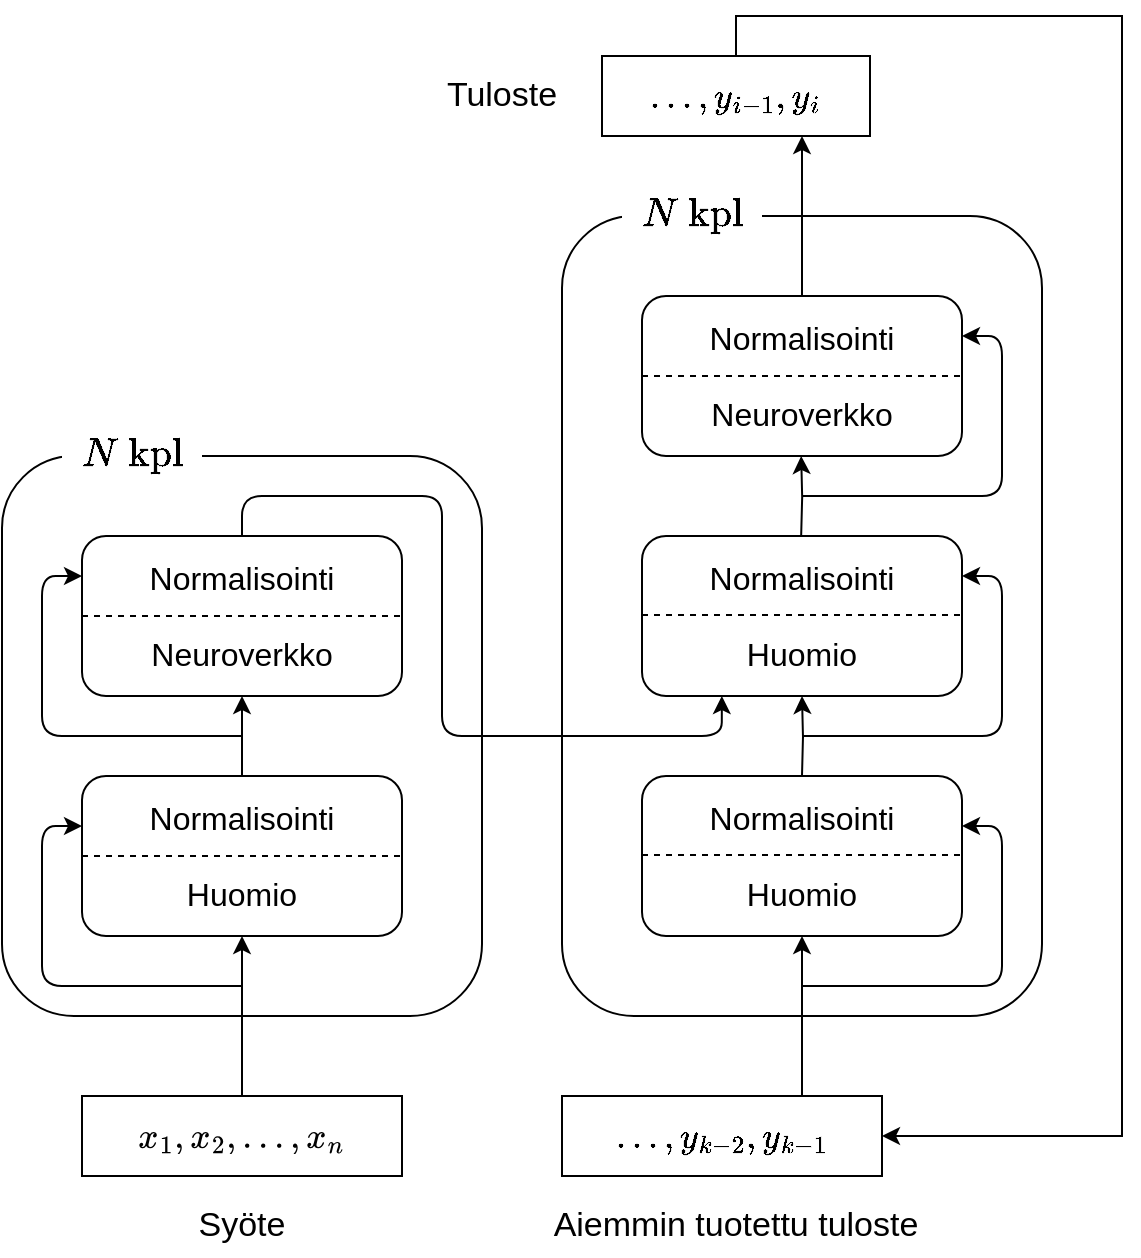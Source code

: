 <mxfile version="21.3.2" type="github">
  <diagram name="Sivu-1" id="GMaKvx0z-_WbxwCyOCGv">
    <mxGraphModel dx="1222" dy="649" grid="1" gridSize="10" guides="1" tooltips="1" connect="1" arrows="1" fold="1" page="1" pageScale="1" pageWidth="827" pageHeight="1169" math="1" shadow="0">
      <root>
        <mxCell id="0" />
        <mxCell id="1" parent="0" />
        <mxCell id="7PYKrdhhIDAXLN2S15Va-42" style="edgeStyle=orthogonalEdgeStyle;rounded=1;orthogonalLoop=1;jettySize=auto;html=1;exitX=1;exitY=0.25;exitDx=0;exitDy=0;entryX=1;entryY=0.25;entryDx=0;entryDy=0;" parent="1" target="7PYKrdhhIDAXLN2S15Va-36" edge="1">
          <mxGeometry relative="1" as="geometry">
            <mxPoint x="520" y="420" as="sourcePoint" />
            <Array as="points">
              <mxPoint x="620" y="420" />
              <mxPoint x="620" y="340" />
            </Array>
          </mxGeometry>
        </mxCell>
        <mxCell id="7PYKrdhhIDAXLN2S15Va-36" value="&lt;div style=&quot;font-size: 16px;&quot;&gt;&lt;font style=&quot;font-size: 16px;&quot;&gt;Normalisointi&lt;/font&gt;&lt;/div&gt;&lt;div style=&quot;font-size: 16px;&quot;&gt;&lt;font style=&quot;font-size: 16px;&quot;&gt;&lt;br&gt;&lt;/font&gt;&lt;/div&gt;&lt;div style=&quot;font-size: 16px;&quot;&gt;&lt;font style=&quot;font-size: 16px;&quot;&gt;Neuroverkko&lt;font style=&quot;font-size: 16px;&quot;&gt;&lt;br&gt;&lt;/font&gt;&lt;/font&gt;&lt;/div&gt;" style="rounded=1;whiteSpace=wrap;html=1;" parent="1" vertex="1">
          <mxGeometry x="440" y="320" width="160" height="80" as="geometry" />
        </mxCell>
        <mxCell id="7PYKrdhhIDAXLN2S15Va-35" value="&lt;div style=&quot;font-size: 16px;&quot;&gt;&lt;font style=&quot;font-size: 16px;&quot;&gt;Normalisointi&lt;/font&gt;&lt;/div&gt;&lt;div style=&quot;font-size: 16px;&quot;&gt;&lt;font style=&quot;font-size: 16px;&quot;&gt;&lt;br&gt;&lt;/font&gt;&lt;/div&gt;&lt;div style=&quot;font-size: 16px;&quot;&gt;&lt;font style=&quot;font-size: 16px;&quot;&gt;Huomio&lt;font style=&quot;font-size: 16px;&quot;&gt;&lt;br&gt;&lt;/font&gt;&lt;/font&gt;&lt;/div&gt;" style="rounded=1;whiteSpace=wrap;html=1;" parent="1" vertex="1">
          <mxGeometry x="440" y="440" width="160" height="80" as="geometry" />
        </mxCell>
        <mxCell id="7PYKrdhhIDAXLN2S15Va-34" value="&lt;div style=&quot;font-size: 16px;&quot;&gt;&lt;font style=&quot;font-size: 16px;&quot;&gt;Normalisointi&lt;/font&gt;&lt;/div&gt;&lt;div style=&quot;font-size: 16px;&quot;&gt;&lt;font style=&quot;font-size: 16px;&quot;&gt;&lt;br&gt;&lt;/font&gt;&lt;/div&gt;&lt;div style=&quot;font-size: 16px;&quot;&gt;&lt;font style=&quot;font-size: 16px;&quot;&gt;Huomio&lt;font style=&quot;font-size: 16px;&quot;&gt;&lt;br&gt;&lt;/font&gt;&lt;/font&gt;&lt;/div&gt;" style="rounded=1;whiteSpace=wrap;html=1;" parent="1" vertex="1">
          <mxGeometry x="440" y="560" width="160" height="80" as="geometry" />
        </mxCell>
        <mxCell id="7PYKrdhhIDAXLN2S15Va-33" value="&lt;div style=&quot;font-size: 16px;&quot;&gt;&lt;font style=&quot;font-size: 16px;&quot;&gt;Normalisointi&lt;/font&gt;&lt;/div&gt;&lt;div style=&quot;font-size: 16px;&quot;&gt;&lt;font style=&quot;font-size: 16px;&quot;&gt;&lt;br&gt;&lt;/font&gt;&lt;/div&gt;&lt;div style=&quot;font-size: 16px;&quot;&gt;&lt;font style=&quot;font-size: 16px;&quot;&gt;Huomio&lt;font style=&quot;font-size: 16px;&quot;&gt;&lt;br&gt;&lt;/font&gt;&lt;/font&gt;&lt;/div&gt;" style="rounded=1;whiteSpace=wrap;html=1;" parent="1" vertex="1">
          <mxGeometry x="160" y="560" width="160" height="80" as="geometry" />
        </mxCell>
        <mxCell id="7PYKrdhhIDAXLN2S15Va-39" style="edgeStyle=orthogonalEdgeStyle;rounded=1;orthogonalLoop=1;jettySize=auto;html=1;exitX=0.5;exitY=0;exitDx=0;exitDy=0;entryX=0.333;entryY=0.6;entryDx=0;entryDy=0;entryPerimeter=0;" parent="1" source="7PYKrdhhIDAXLN2S15Va-3" edge="1">
          <mxGeometry relative="1" as="geometry">
            <mxPoint x="479.92" y="520" as="targetPoint" />
            <Array as="points">
              <mxPoint x="240" y="420" />
              <mxPoint x="340" y="420" />
              <mxPoint x="340" y="540" />
              <mxPoint x="480" y="540" />
            </Array>
          </mxGeometry>
        </mxCell>
        <mxCell id="7PYKrdhhIDAXLN2S15Va-48" style="edgeStyle=orthogonalEdgeStyle;rounded=1;orthogonalLoop=1;jettySize=auto;html=1;entryX=0;entryY=0.25;entryDx=0;entryDy=0;" parent="1" target="7PYKrdhhIDAXLN2S15Va-3" edge="1">
          <mxGeometry relative="1" as="geometry">
            <mxPoint x="240" y="540" as="sourcePoint" />
            <Array as="points">
              <mxPoint x="140" y="540" />
              <mxPoint x="140" y="460" />
            </Array>
          </mxGeometry>
        </mxCell>
        <mxCell id="7PYKrdhhIDAXLN2S15Va-3" value="&lt;div style=&quot;font-size: 16px;&quot;&gt;&lt;font style=&quot;font-size: 16px;&quot;&gt;Normalisointi&lt;/font&gt;&lt;/div&gt;&lt;div style=&quot;font-size: 16px;&quot;&gt;&lt;font style=&quot;font-size: 16px;&quot;&gt;&lt;br&gt;&lt;/font&gt;&lt;/div&gt;&lt;div style=&quot;font-size: 16px;&quot;&gt;&lt;font style=&quot;font-size: 16px;&quot;&gt;Neuroverkko&lt;br&gt;&lt;/font&gt;&lt;/div&gt;" style="rounded=1;whiteSpace=wrap;html=1;" parent="1" vertex="1">
          <mxGeometry x="160" y="440" width="160" height="80" as="geometry" />
        </mxCell>
        <mxCell id="7PYKrdhhIDAXLN2S15Va-24" style="edgeStyle=orthogonalEdgeStyle;rounded=0;orthogonalLoop=1;jettySize=auto;html=1;exitX=0.5;exitY=0;exitDx=0;exitDy=0;entryX=0.5;entryY=1;entryDx=0;entryDy=0;" parent="1" edge="1">
          <mxGeometry relative="1" as="geometry">
            <mxPoint x="520" y="560" as="sourcePoint" />
            <mxPoint x="520" y="520" as="targetPoint" />
          </mxGeometry>
        </mxCell>
        <mxCell id="7PYKrdhhIDAXLN2S15Va-26" style="edgeStyle=orthogonalEdgeStyle;rounded=0;orthogonalLoop=1;jettySize=auto;html=1;entryX=0.5;entryY=1;entryDx=0;entryDy=0;exitX=0.75;exitY=0;exitDx=0;exitDy=0;" parent="1" edge="1">
          <mxGeometry relative="1" as="geometry">
            <mxPoint x="520" y="640" as="targetPoint" />
            <mxPoint x="520" y="720" as="sourcePoint" />
          </mxGeometry>
        </mxCell>
        <mxCell id="7PYKrdhhIDAXLN2S15Va-31" style="edgeStyle=orthogonalEdgeStyle;rounded=0;orthogonalLoop=1;jettySize=auto;html=1;exitX=0.5;exitY=0;exitDx=0;exitDy=0;" parent="1" edge="1">
          <mxGeometry relative="1" as="geometry">
            <mxPoint x="520" y="240" as="targetPoint" />
            <mxPoint x="520" y="320" as="sourcePoint" />
          </mxGeometry>
        </mxCell>
        <mxCell id="7PYKrdhhIDAXLN2S15Va-25" style="edgeStyle=orthogonalEdgeStyle;rounded=0;orthogonalLoop=1;jettySize=auto;html=1;exitX=0.5;exitY=0;exitDx=0;exitDy=0;entryX=0.5;entryY=1;entryDx=0;entryDy=0;" parent="1" edge="1">
          <mxGeometry relative="1" as="geometry">
            <mxPoint x="519.58" y="440" as="sourcePoint" />
            <mxPoint x="519.58" y="400" as="targetPoint" />
          </mxGeometry>
        </mxCell>
        <mxCell id="7PYKrdhhIDAXLN2S15Va-9" value="" style="endArrow=classic;html=1;rounded=0;entryX=0.5;entryY=1;entryDx=0;entryDy=0;exitX=0.5;exitY=0;exitDx=0;exitDy=0;" parent="1" target="7PYKrdhhIDAXLN2S15Va-3" edge="1">
          <mxGeometry width="50" height="50" relative="1" as="geometry">
            <mxPoint x="240" y="560" as="sourcePoint" />
            <mxPoint x="480" y="490" as="targetPoint" />
          </mxGeometry>
        </mxCell>
        <mxCell id="7PYKrdhhIDAXLN2S15Va-10" value="" style="endArrow=classic;html=1;rounded=0;entryX=0.5;entryY=1;entryDx=0;entryDy=0;" parent="1" edge="1">
          <mxGeometry width="50" height="50" relative="1" as="geometry">
            <mxPoint x="240" y="720" as="sourcePoint" />
            <mxPoint x="240" y="640" as="targetPoint" />
          </mxGeometry>
        </mxCell>
        <mxCell id="7PYKrdhhIDAXLN2S15Va-15" value="" style="endArrow=none;dashed=1;html=1;rounded=0;exitX=0;exitY=0.5;exitDx=0;exitDy=0;entryX=1;entryY=0.5;entryDx=0;entryDy=0;" parent="1" edge="1">
          <mxGeometry width="50" height="50" relative="1" as="geometry">
            <mxPoint x="160" y="600" as="sourcePoint" />
            <mxPoint x="320" y="600" as="targetPoint" />
          </mxGeometry>
        </mxCell>
        <mxCell id="7PYKrdhhIDAXLN2S15Va-16" value="" style="endArrow=none;dashed=1;html=1;rounded=0;exitX=0;exitY=0.5;exitDx=0;exitDy=0;entryX=1;entryY=0.5;entryDx=0;entryDy=0;" parent="1" source="7PYKrdhhIDAXLN2S15Va-3" target="7PYKrdhhIDAXLN2S15Va-3" edge="1">
          <mxGeometry width="50" height="50" relative="1" as="geometry">
            <mxPoint x="350" y="570" as="sourcePoint" />
            <mxPoint x="400" y="520" as="targetPoint" />
          </mxGeometry>
        </mxCell>
        <mxCell id="7PYKrdhhIDAXLN2S15Va-21" value="" style="endArrow=none;dashed=1;html=1;rounded=0;exitX=0;exitY=0.5;exitDx=0;exitDy=0;entryX=1;entryY=0.5;entryDx=0;entryDy=0;" parent="1" edge="1">
          <mxGeometry width="50" height="50" relative="1" as="geometry">
            <mxPoint x="440" y="360" as="sourcePoint" />
            <mxPoint x="600" y="360" as="targetPoint" />
          </mxGeometry>
        </mxCell>
        <mxCell id="7PYKrdhhIDAXLN2S15Va-22" value="" style="endArrow=none;dashed=1;html=1;rounded=0;exitX=0;exitY=0.5;exitDx=0;exitDy=0;entryX=1;entryY=0.5;entryDx=0;entryDy=0;" parent="1" edge="1">
          <mxGeometry width="50" height="50" relative="1" as="geometry">
            <mxPoint x="440" y="479.5" as="sourcePoint" />
            <mxPoint x="600" y="479.5" as="targetPoint" />
          </mxGeometry>
        </mxCell>
        <mxCell id="7PYKrdhhIDAXLN2S15Va-23" value="" style="endArrow=none;dashed=1;html=1;rounded=0;exitX=0;exitY=0.5;exitDx=0;exitDy=0;entryX=1;entryY=0.5;entryDx=0;entryDy=0;" parent="1" edge="1">
          <mxGeometry width="50" height="50" relative="1" as="geometry">
            <mxPoint x="440" y="599.5" as="sourcePoint" />
            <mxPoint x="600" y="599.5" as="targetPoint" />
          </mxGeometry>
        </mxCell>
        <mxCell id="7PYKrdhhIDAXLN2S15Va-43" style="edgeStyle=orthogonalEdgeStyle;rounded=1;orthogonalLoop=1;jettySize=auto;html=1;exitX=1;exitY=0.25;exitDx=0;exitDy=0;entryX=1;entryY=0.25;entryDx=0;entryDy=0;" parent="1" edge="1">
          <mxGeometry relative="1" as="geometry">
            <mxPoint x="600" y="460" as="targetPoint" />
            <mxPoint x="520" y="540" as="sourcePoint" />
            <Array as="points">
              <mxPoint x="620" y="540" />
              <mxPoint x="620" y="460" />
            </Array>
          </mxGeometry>
        </mxCell>
        <mxCell id="7PYKrdhhIDAXLN2S15Va-44" style="edgeStyle=orthogonalEdgeStyle;rounded=1;orthogonalLoop=1;jettySize=auto;html=1;exitX=1;exitY=0.25;exitDx=0;exitDy=0;entryX=1;entryY=0.25;entryDx=0;entryDy=0;" parent="1" edge="1">
          <mxGeometry relative="1" as="geometry">
            <mxPoint x="600" y="585" as="targetPoint" />
            <mxPoint x="520" y="665" as="sourcePoint" />
            <Array as="points">
              <mxPoint x="620" y="665" />
              <mxPoint x="620" y="585" />
            </Array>
          </mxGeometry>
        </mxCell>
        <mxCell id="7PYKrdhhIDAXLN2S15Va-49" style="edgeStyle=orthogonalEdgeStyle;rounded=1;orthogonalLoop=1;jettySize=auto;html=1;entryX=0;entryY=0.25;entryDx=0;entryDy=0;" parent="1" edge="1">
          <mxGeometry relative="1" as="geometry">
            <mxPoint x="160" y="585" as="targetPoint" />
            <mxPoint x="240" y="665" as="sourcePoint" />
            <Array as="points">
              <mxPoint x="140" y="665" />
              <mxPoint x="140" y="585" />
            </Array>
          </mxGeometry>
        </mxCell>
        <mxCell id="7PYKrdhhIDAXLN2S15Va-50" value="" style="rounded=1;whiteSpace=wrap;html=1;fillColor=none;" parent="1" vertex="1">
          <mxGeometry x="120" y="400" width="240" height="280" as="geometry" />
        </mxCell>
        <mxCell id="7PYKrdhhIDAXLN2S15Va-51" value="" style="rounded=1;whiteSpace=wrap;html=1;fillColor=none;" parent="1" vertex="1">
          <mxGeometry x="400" y="280" width="240" height="400" as="geometry" />
        </mxCell>
        <mxCell id="Tz3jFz0AzKm_h4EaVXFq-5" style="edgeStyle=orthogonalEdgeStyle;rounded=0;orthogonalLoop=1;jettySize=auto;html=1;exitX=0.5;exitY=0;exitDx=0;exitDy=0;" parent="1" source="Tz3jFz0AzKm_h4EaVXFq-4" edge="1">
          <mxGeometry relative="1" as="geometry">
            <mxPoint x="560" y="740" as="targetPoint" />
            <Array as="points">
              <mxPoint x="487" y="180" />
              <mxPoint x="680" y="180" />
            </Array>
          </mxGeometry>
        </mxCell>
        <mxCell id="Tz3jFz0AzKm_h4EaVXFq-4" value="&lt;div style=&quot;font-size: 13px;&quot;&gt;&lt;font style=&quot;font-size: 15px;&quot;&gt;$$\dots, y_{i-1}, y_{i}$$&lt;/font&gt;&lt;/div&gt;" style="rounded=0;whiteSpace=wrap;html=1;" parent="1" vertex="1">
          <mxGeometry x="420" y="200" width="134" height="40" as="geometry" />
        </mxCell>
        <mxCell id="Tz3jFz0AzKm_h4EaVXFq-6" value="&lt;font style=&quot;font-size: 15px;&quot;&gt;&lt;svg xmlns:xlink=&quot;http://www.w3.org/1999/xlink&quot; viewBox=&quot;0 -442 5769 636&quot; role=&quot;img&quot; height=&quot;1.439ex&quot; width=&quot;13.052ex&quot; xmlns=&quot;http://www.w3.org/2000/svg&quot; style=&quot;vertical-align: -0.439ex;&quot;&gt;&lt;defs&gt;&lt;path d=&quot;M52 289Q59 331 106 386T222 442Q257 442 286 424T329 379Q371 442 430 442Q467 442 494 420T522 361Q522 332 508 314T481 292T458 288Q439 288 427 299T415 328Q415 374 465 391Q454 404 425 404Q412 404 406 402Q368 386 350 336Q290 115 290 78Q290 50 306 38T341 26Q378 26 414 59T463 140Q466 150 469 151T485 153H489Q504 153 504 145Q504 144 502 134Q486 77 440 33T333 -11Q263 -11 227 52Q186 -10 133 -10H127Q78 -10 57 16T35 71Q35 103 54 123T99 143Q142 143 142 101Q142 81 130 66T107 46T94 41L91 40Q91 39 97 36T113 29T132 26Q168 26 194 71Q203 87 217 139T245 247T261 313Q266 340 266 352Q266 380 251 392T217 404Q177 404 142 372T93 290Q91 281 88 280T72 278H58Q52 284 52 289Z&quot; id=&quot;MJX-2-TEX-I-1D465&quot;&gt;&lt;/path&gt;&lt;path d=&quot;M213 578L200 573Q186 568 160 563T102 556H83V602H102Q149 604 189 617T245 641T273 663Q275 666 285 666Q294 666 302 660V361L303 61Q310 54 315 52T339 48T401 46H427V0H416Q395 3 257 3Q121 3 100 0H88V46H114Q136 46 152 46T177 47T193 50T201 52T207 57T213 61V578Z&quot; id=&quot;MJX-2-TEX-N-31&quot;&gt;&lt;/path&gt;&lt;path d=&quot;M78 35T78 60T94 103T137 121Q165 121 187 96T210 8Q210 -27 201 -60T180 -117T154 -158T130 -185T117 -194Q113 -194 104 -185T95 -172Q95 -168 106 -156T131 -126T157 -76T173 -3V9L172 8Q170 7 167 6T161 3T152 1T140 0Q113 0 96 17Z&quot; id=&quot;MJX-2-TEX-N-2C&quot;&gt;&lt;/path&gt;&lt;path d=&quot;M109 429Q82 429 66 447T50 491Q50 562 103 614T235 666Q326 666 387 610T449 465Q449 422 429 383T381 315T301 241Q265 210 201 149L142 93L218 92Q375 92 385 97Q392 99 409 186V189H449V186Q448 183 436 95T421 3V0H50V19V31Q50 38 56 46T86 81Q115 113 136 137Q145 147 170 174T204 211T233 244T261 278T284 308T305 340T320 369T333 401T340 431T343 464Q343 527 309 573T212 619Q179 619 154 602T119 569T109 550Q109 549 114 549Q132 549 151 535T170 489Q170 464 154 447T109 429Z&quot; id=&quot;MJX-2-TEX-N-32&quot;&gt;&lt;/path&gt;&lt;path d=&quot;M78 60Q78 84 95 102T138 120Q162 120 180 104T199 61Q199 36 182 18T139 0T96 17T78 60ZM525 60Q525 84 542 102T585 120Q609 120 627 104T646 61Q646 36 629 18T586 0T543 17T525 60ZM972 60Q972 84 989 102T1032 120Q1056 120 1074 104T1093 61Q1093 36 1076 18T1033 0T990 17T972 60Z&quot; id=&quot;MJX-2-TEX-N-2026&quot;&gt;&lt;/path&gt;&lt;path d=&quot;M21 287Q22 293 24 303T36 341T56 388T89 425T135 442Q171 442 195 424T225 390T231 369Q231 367 232 367L243 378Q304 442 382 442Q436 442 469 415T503 336T465 179T427 52Q427 26 444 26Q450 26 453 27Q482 32 505 65T540 145Q542 153 560 153Q580 153 580 145Q580 144 576 130Q568 101 554 73T508 17T439 -10Q392 -10 371 17T350 73Q350 92 386 193T423 345Q423 404 379 404H374Q288 404 229 303L222 291L189 157Q156 26 151 16Q138 -11 108 -11Q95 -11 87 -5T76 7T74 17Q74 30 112 180T152 343Q153 348 153 366Q153 405 129 405Q91 405 66 305Q60 285 60 284Q58 278 41 278H27Q21 284 21 287Z&quot; id=&quot;MJX-2-TEX-I-1D45B&quot;&gt;&lt;/path&gt;&lt;/defs&gt;&lt;g transform=&quot;scale(1,-1)&quot; stroke-width=&quot;0&quot; fill=&quot;currentColor&quot; stroke=&quot;currentColor&quot;&gt;&lt;g data-mml-node=&quot;math&quot;&gt;&lt;g data-mml-node=&quot;msub&quot;&gt;&lt;g data-mml-node=&quot;mi&quot;&gt;&lt;use xlink:href=&quot;#MJX-2-TEX-I-1D465&quot; data-c=&quot;1D465&quot;&gt;&lt;/use&gt;&lt;/g&gt;&lt;g transform=&quot;translate(605,-150) scale(0.707)&quot; data-mml-node=&quot;mn&quot;&gt;&lt;use xlink:href=&quot;#MJX-2-TEX-N-31&quot; data-c=&quot;31&quot;&gt;&lt;/use&gt;&lt;/g&gt;&lt;/g&gt;&lt;g transform=&quot;translate(1008.6,0)&quot; data-mml-node=&quot;mo&quot;&gt;&lt;use xlink:href=&quot;#MJX-2-TEX-N-2C&quot; data-c=&quot;2C&quot;&gt;&lt;/use&gt;&lt;/g&gt;&lt;g transform=&quot;translate(1453.2,0)&quot; data-mml-node=&quot;msub&quot;&gt;&lt;g data-mml-node=&quot;mi&quot;&gt;&lt;use xlink:href=&quot;#MJX-2-TEX-I-1D465&quot; data-c=&quot;1D465&quot;&gt;&lt;/use&gt;&lt;/g&gt;&lt;g transform=&quot;translate(605,-150) scale(0.707)&quot; data-mml-node=&quot;mn&quot;&gt;&lt;use xlink:href=&quot;#MJX-2-TEX-N-32&quot; data-c=&quot;32&quot;&gt;&lt;/use&gt;&lt;/g&gt;&lt;/g&gt;&lt;g transform=&quot;translate(2461.8,0)&quot; data-mml-node=&quot;mo&quot;&gt;&lt;use xlink:href=&quot;#MJX-2-TEX-N-2C&quot; data-c=&quot;2C&quot;&gt;&lt;/use&gt;&lt;/g&gt;&lt;g transform=&quot;translate(2906.4,0)&quot; data-mml-node=&quot;mo&quot;&gt;&lt;use xlink:href=&quot;#MJX-2-TEX-N-2026&quot; data-c=&quot;2026&quot;&gt;&lt;/use&gt;&lt;/g&gt;&lt;g transform=&quot;translate(4245.1,0)&quot; data-mml-node=&quot;mo&quot;&gt;&lt;use xlink:href=&quot;#MJX-2-TEX-N-2C&quot; data-c=&quot;2C&quot;&gt;&lt;/use&gt;&lt;/g&gt;&lt;g transform=&quot;translate(4689.8,0)&quot; data-mml-node=&quot;msub&quot;&gt;&lt;g data-mml-node=&quot;mi&quot;&gt;&lt;use xlink:href=&quot;#MJX-2-TEX-I-1D465&quot; data-c=&quot;1D465&quot;&gt;&lt;/use&gt;&lt;/g&gt;&lt;g transform=&quot;translate(605,-150) scale(0.707)&quot; data-mml-node=&quot;mi&quot;&gt;&lt;use xlink:href=&quot;#MJX-2-TEX-I-1D45B&quot; data-c=&quot;1D45B&quot;&gt;&lt;/use&gt;&lt;/g&gt;&lt;/g&gt;&lt;/g&gt;&lt;/g&gt;&lt;/svg&gt;&lt;/font&gt;" style="rounded=0;whiteSpace=wrap;html=1;" parent="1" vertex="1">
          <mxGeometry x="160" y="720" width="160" height="40" as="geometry" />
        </mxCell>
        <mxCell id="Tz3jFz0AzKm_h4EaVXFq-7" value="&lt;div&gt;&lt;font style=&quot;font-size: 15px;&quot;&gt;$$\dots, y_{k-2}, y_{k-1}$$&lt;/font&gt;&lt;/div&gt;" style="rounded=0;whiteSpace=wrap;html=1;" parent="1" vertex="1">
          <mxGeometry x="400" y="720" width="160" height="40" as="geometry" />
        </mxCell>
        <mxCell id="I8HA8xImL1ggvuEU1R1x-1" value="&lt;font style=&quot;font-size: 17px;&quot;&gt;Syöte&lt;/font&gt;" style="text;html=1;strokeColor=none;fillColor=none;align=center;verticalAlign=middle;whiteSpace=wrap;rounded=0;" vertex="1" parent="1">
          <mxGeometry x="210" y="770" width="60" height="30" as="geometry" />
        </mxCell>
        <mxCell id="I8HA8xImL1ggvuEU1R1x-2" value="&lt;font style=&quot;font-size: 17px;&quot;&gt;Tuloste&lt;/font&gt;" style="text;html=1;strokeColor=none;fillColor=none;align=center;verticalAlign=middle;whiteSpace=wrap;rounded=0;" vertex="1" parent="1">
          <mxGeometry x="340" y="205" width="60" height="30" as="geometry" />
        </mxCell>
        <mxCell id="I8HA8xImL1ggvuEU1R1x-3" value="&lt;font style=&quot;font-size: 17px;&quot;&gt;Aiemmin tuotettu tuloste&lt;/font&gt;" style="text;html=1;strokeColor=none;fillColor=none;align=center;verticalAlign=middle;whiteSpace=wrap;rounded=0;" vertex="1" parent="1">
          <mxGeometry x="392" y="770" width="190" height="30" as="geometry" />
        </mxCell>
        <mxCell id="I8HA8xImL1ggvuEU1R1x-4" value="&lt;div style=&quot;font-size: 13px;&quot;&gt;&lt;font style=&quot;font-size: 17px;&quot;&gt;$$N\text{ kpl}$$&lt;/font&gt;&lt;/div&gt;" style="text;html=1;strokeColor=none;fillColor=default;align=center;verticalAlign=middle;whiteSpace=wrap;rounded=0;" vertex="1" parent="1">
          <mxGeometry x="150" y="380" width="70" height="40" as="geometry" />
        </mxCell>
        <mxCell id="I8HA8xImL1ggvuEU1R1x-5" value="&lt;div style=&quot;font-size: 13px;&quot;&gt;&lt;font style=&quot;font-size: 17px;&quot;&gt;$$N\text{ kpl}$$&lt;/font&gt;&lt;/div&gt;" style="text;html=1;strokeColor=none;fillColor=default;align=center;verticalAlign=middle;whiteSpace=wrap;rounded=0;" vertex="1" parent="1">
          <mxGeometry x="430" y="260" width="70" height="40" as="geometry" />
        </mxCell>
      </root>
    </mxGraphModel>
  </diagram>
</mxfile>
